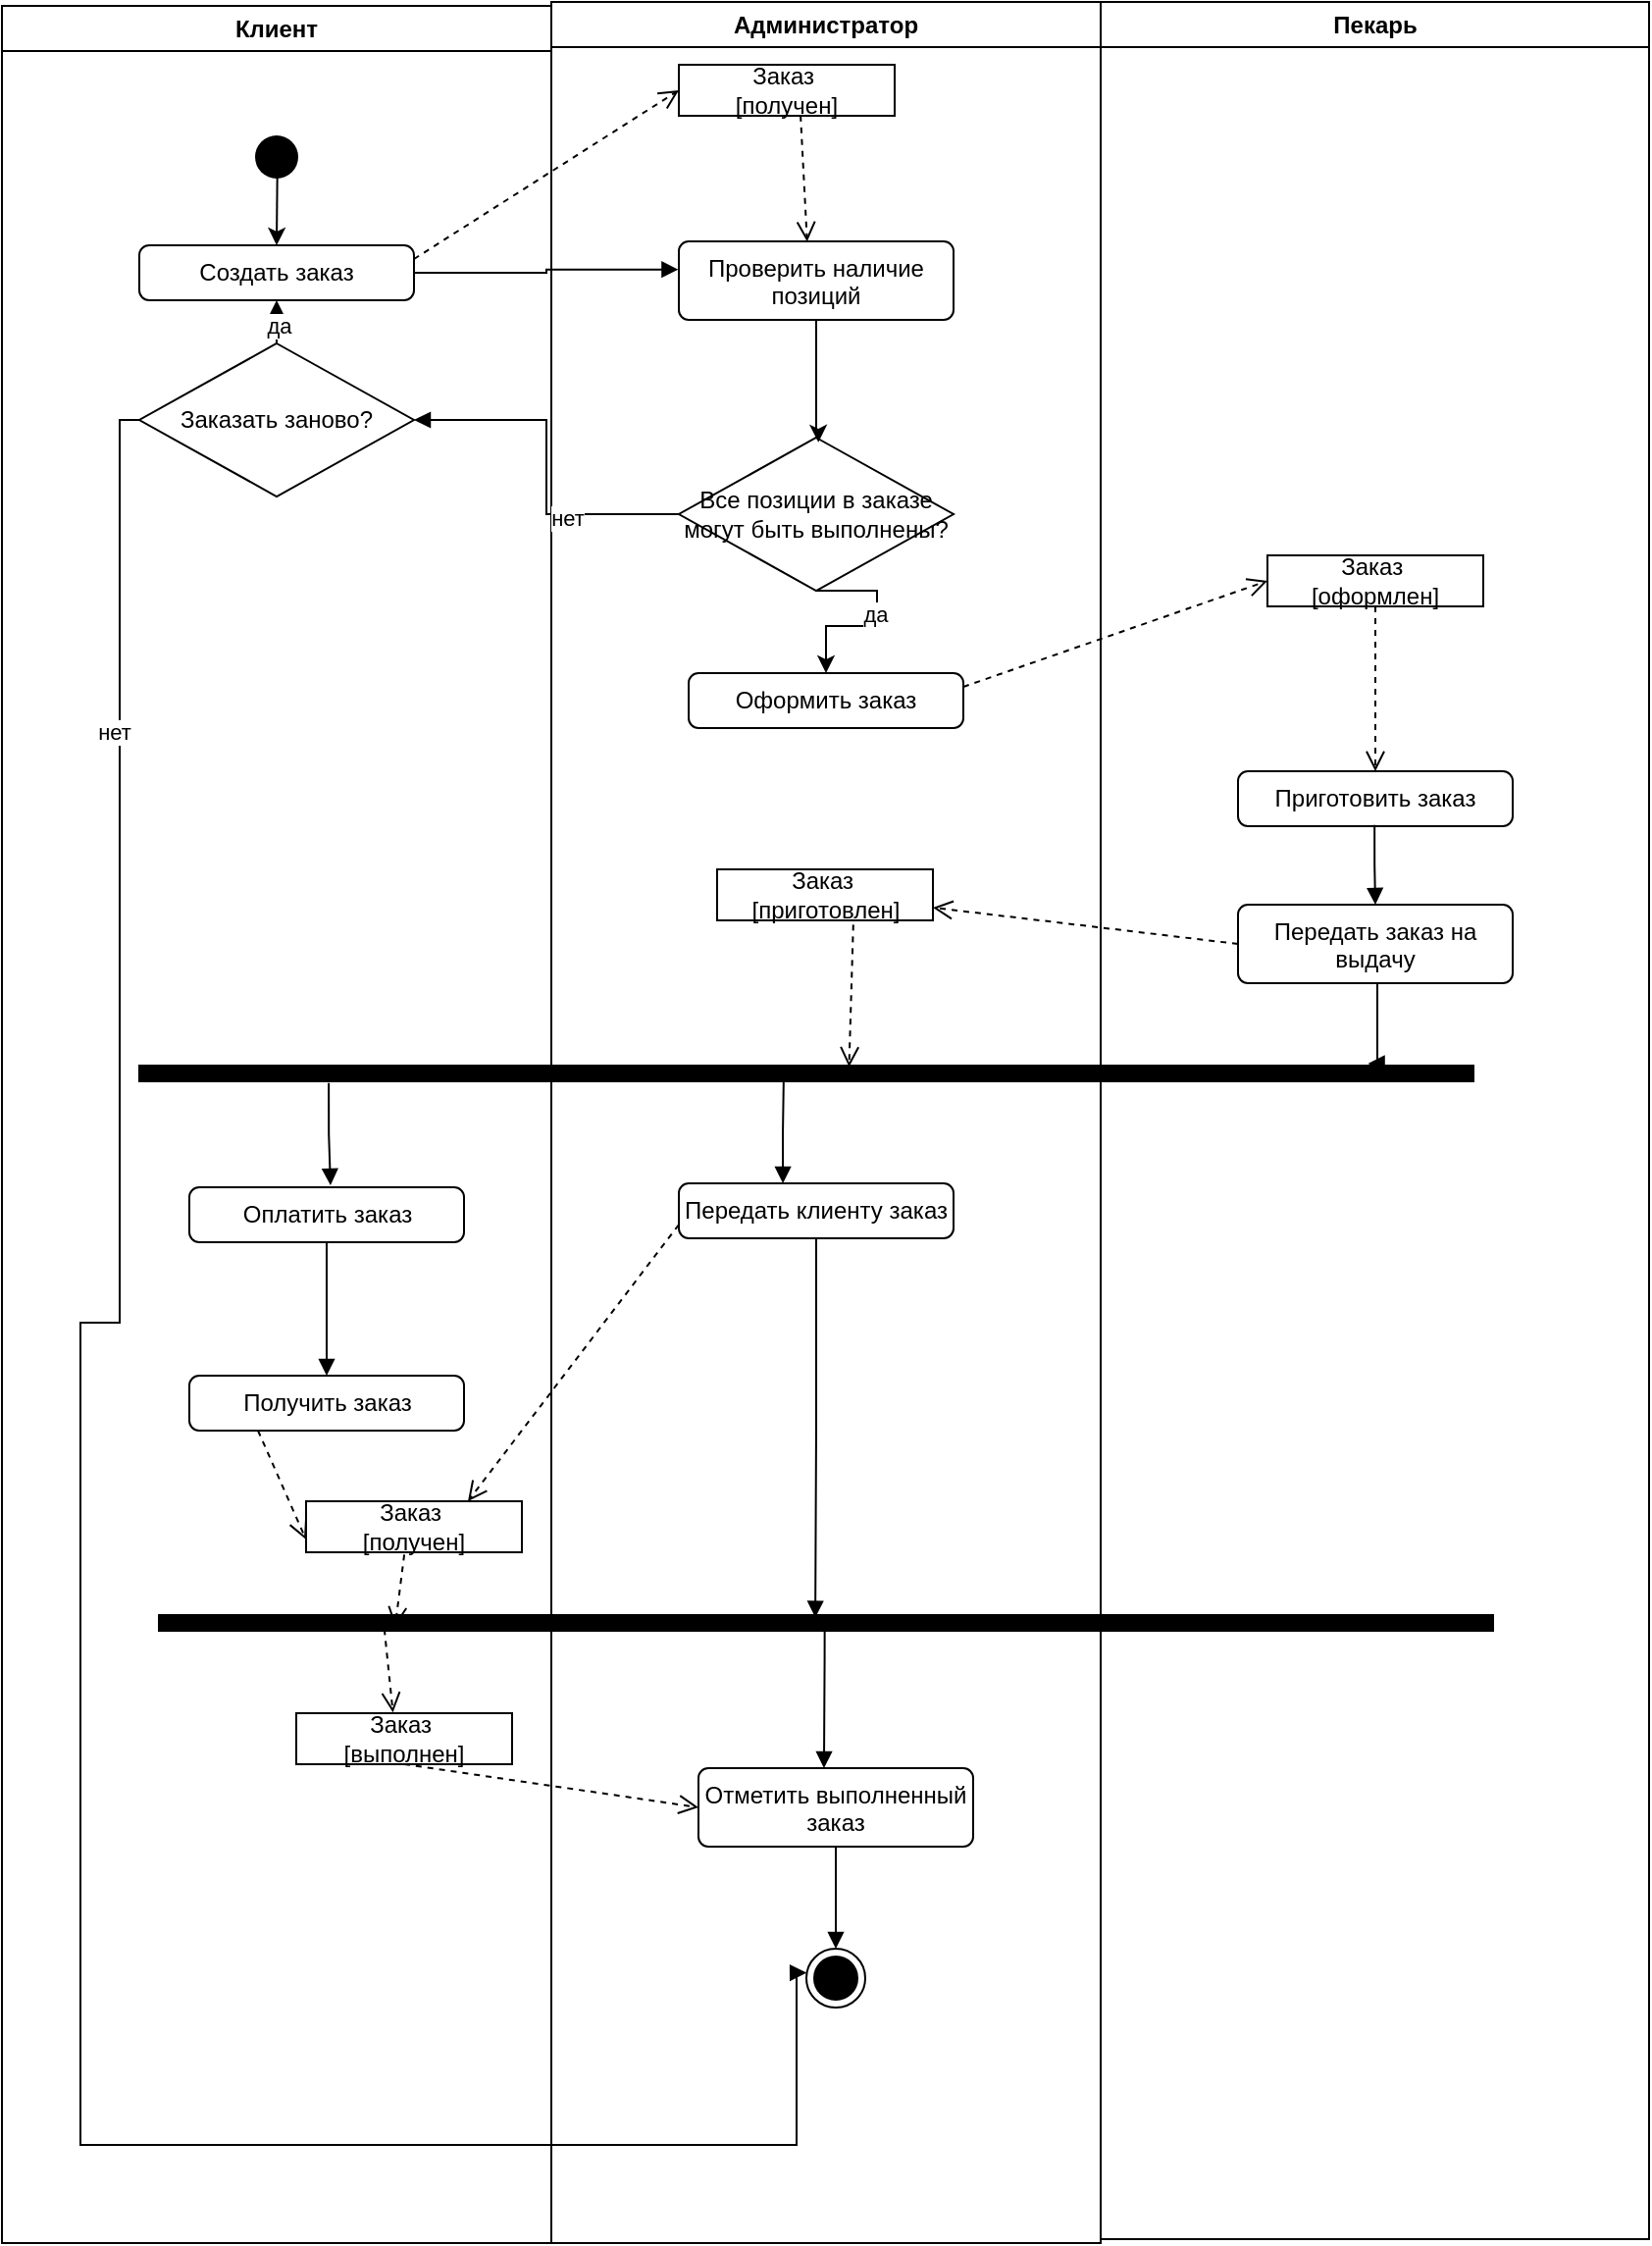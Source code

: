 <mxfile version="24.6.4" type="device">
  <diagram name="Page-1" id="e7e014a7-5840-1c2e-5031-d8a46d1fe8dd">
    <mxGraphModel dx="1002" dy="567" grid="1" gridSize="10" guides="1" tooltips="1" connect="1" arrows="1" fold="1" page="1" pageScale="1" pageWidth="1169" pageHeight="826" background="none" math="0" shadow="0">
      <root>
        <mxCell id="0" />
        <mxCell id="1" parent="0" />
        <mxCell id="2" value="Клиент" style="swimlane;whiteSpace=wrap;rounded=0;" parent="1" vertex="1">
          <mxGeometry x="160" y="130" width="280" height="1140" as="geometry" />
        </mxCell>
        <mxCell id="orcu1h9Cc3-LXS-dzeMS-68" value="" style="edgeStyle=orthogonalEdgeStyle;rounded=0;orthogonalLoop=1;jettySize=auto;html=1;exitX=0.511;exitY=0.825;exitDx=0;exitDy=0;exitPerimeter=0;entryX=0.5;entryY=0;entryDx=0;entryDy=0;" edge="1" parent="2" source="orcu1h9Cc3-LXS-dzeMS-42" target="orcu1h9Cc3-LXS-dzeMS-53">
          <mxGeometry relative="1" as="geometry" />
        </mxCell>
        <mxCell id="orcu1h9Cc3-LXS-dzeMS-42" value="" style="ellipse;html=1;shape=endState;fillColor=#000000;strokeColor=none;" vertex="1" parent="2">
          <mxGeometry x="125" y="62" width="30" height="30" as="geometry" />
        </mxCell>
        <mxCell id="orcu1h9Cc3-LXS-dzeMS-53" value="Создать заказ" style="html=1;align=center;verticalAlign=top;rounded=1;absoluteArcSize=1;arcSize=10;dashed=0;whiteSpace=wrap;" vertex="1" parent="2">
          <mxGeometry x="70" y="122" width="140" height="28" as="geometry" />
        </mxCell>
        <mxCell id="orcu1h9Cc3-LXS-dzeMS-76" value="Заказать заново?" style="rhombus;whiteSpace=wrap;html=1;" vertex="1" parent="2">
          <mxGeometry x="70" y="172" width="140" height="78" as="geometry" />
        </mxCell>
        <mxCell id="orcu1h9Cc3-LXS-dzeMS-79" value="" style="edgeStyle=orthogonalEdgeStyle;rounded=0;orthogonalLoop=1;jettySize=auto;html=1;exitX=0.5;exitY=0;exitDx=0;exitDy=0;entryX=0.5;entryY=1;entryDx=0;entryDy=0;" edge="1" parent="2" source="orcu1h9Cc3-LXS-dzeMS-76" target="orcu1h9Cc3-LXS-dzeMS-53">
          <mxGeometry relative="1" as="geometry">
            <mxPoint x="150" y="97" as="sourcePoint" />
            <mxPoint x="150" y="132" as="targetPoint" />
          </mxGeometry>
        </mxCell>
        <mxCell id="orcu1h9Cc3-LXS-dzeMS-80" value="да" style="edgeLabel;html=1;align=center;verticalAlign=middle;resizable=0;points=[];" vertex="1" connectable="0" parent="orcu1h9Cc3-LXS-dzeMS-79">
          <mxGeometry x="-0.182" y="-1" relative="1" as="geometry">
            <mxPoint as="offset" />
          </mxGeometry>
        </mxCell>
        <mxCell id="orcu1h9Cc3-LXS-dzeMS-92" value="Оплатить заказ" style="html=1;align=center;verticalAlign=top;rounded=1;absoluteArcSize=1;arcSize=10;dashed=0;whiteSpace=wrap;" vertex="1" parent="2">
          <mxGeometry x="95.5" y="602" width="140" height="28" as="geometry" />
        </mxCell>
        <mxCell id="orcu1h9Cc3-LXS-dzeMS-98" value="Заказ&amp;nbsp;&lt;div&gt;[получен]&lt;/div&gt;" style="html=1;whiteSpace=wrap;" vertex="1" parent="2">
          <mxGeometry x="155" y="762" width="110" height="26" as="geometry" />
        </mxCell>
        <mxCell id="orcu1h9Cc3-LXS-dzeMS-99" value="" style="endArrow=block;endFill=1;html=1;edgeStyle=orthogonalEdgeStyle;align=left;verticalAlign=top;rounded=0;exitX=0.5;exitY=1;exitDx=0;exitDy=0;entryX=0.5;entryY=0;entryDx=0;entryDy=0;" edge="1" parent="2" source="orcu1h9Cc3-LXS-dzeMS-92" target="orcu1h9Cc3-LXS-dzeMS-100">
          <mxGeometry x="-1" relative="1" as="geometry">
            <mxPoint x="165.31" y="642" as="sourcePoint" />
            <mxPoint x="165.31" y="692" as="targetPoint" />
          </mxGeometry>
        </mxCell>
        <mxCell id="orcu1h9Cc3-LXS-dzeMS-100" value="Получить заказ" style="html=1;align=center;verticalAlign=top;rounded=1;absoluteArcSize=1;arcSize=10;dashed=0;whiteSpace=wrap;" vertex="1" parent="2">
          <mxGeometry x="95.5" y="698" width="140" height="28" as="geometry" />
        </mxCell>
        <mxCell id="orcu1h9Cc3-LXS-dzeMS-102" value="" style="html=1;verticalAlign=bottom;endArrow=open;dashed=1;endSize=8;curved=0;rounded=0;exitX=0.25;exitY=1;exitDx=0;exitDy=0;entryX=0;entryY=0.75;entryDx=0;entryDy=0;" edge="1" parent="2" source="orcu1h9Cc3-LXS-dzeMS-100" target="orcu1h9Cc3-LXS-dzeMS-98">
          <mxGeometry relative="1" as="geometry">
            <mxPoint x="127" y="738.5" as="sourcePoint" />
            <mxPoint x="125" y="811.5" as="targetPoint" />
          </mxGeometry>
        </mxCell>
        <mxCell id="orcu1h9Cc3-LXS-dzeMS-117" value="Заказ&amp;nbsp;&lt;div&gt;[выполнен]&lt;/div&gt;" style="html=1;whiteSpace=wrap;" vertex="1" parent="2">
          <mxGeometry x="150" y="870" width="110" height="26" as="geometry" />
        </mxCell>
        <mxCell id="3" value="Администратор" style="swimlane;whiteSpace=wrap" parent="1" vertex="1">
          <mxGeometry x="440" y="128" width="280" height="1142" as="geometry" />
        </mxCell>
        <mxCell id="orcu1h9Cc3-LXS-dzeMS-57" value="Заказ&amp;nbsp;&lt;div&gt;[получен]&lt;/div&gt;" style="html=1;whiteSpace=wrap;" vertex="1" parent="3">
          <mxGeometry x="65" y="32" width="110" height="26" as="geometry" />
        </mxCell>
        <mxCell id="orcu1h9Cc3-LXS-dzeMS-62" value="" style="html=1;verticalAlign=bottom;endArrow=open;dashed=1;endSize=8;curved=0;rounded=0;exitX=0.564;exitY=0.997;exitDx=0;exitDy=0;exitPerimeter=0;entryX=0.467;entryY=0.003;entryDx=0;entryDy=0;entryPerimeter=0;" edge="1" parent="3" source="orcu1h9Cc3-LXS-dzeMS-57" target="orcu1h9Cc3-LXS-dzeMS-83">
          <mxGeometry relative="1" as="geometry">
            <mxPoint x="125" y="112" as="sourcePoint" />
            <mxPoint x="125" y="92" as="targetPoint" />
          </mxGeometry>
        </mxCell>
        <mxCell id="orcu1h9Cc3-LXS-dzeMS-69" value="Все позиции в заказе могут быть выполнены?" style="rhombus;whiteSpace=wrap;html=1;" vertex="1" parent="3">
          <mxGeometry x="65" y="222" width="140" height="78" as="geometry" />
        </mxCell>
        <mxCell id="orcu1h9Cc3-LXS-dzeMS-83" value="Проверить наличие позиций" style="html=1;align=center;verticalAlign=top;rounded=1;absoluteArcSize=1;arcSize=10;dashed=0;whiteSpace=wrap;" vertex="1" parent="3">
          <mxGeometry x="65" y="122" width="140" height="40" as="geometry" />
        </mxCell>
        <mxCell id="orcu1h9Cc3-LXS-dzeMS-84" value="" style="edgeStyle=orthogonalEdgeStyle;rounded=0;orthogonalLoop=1;jettySize=auto;html=1;exitX=0.5;exitY=1;exitDx=0;exitDy=0;entryX=0.508;entryY=0.031;entryDx=0;entryDy=0;entryPerimeter=0;" edge="1" parent="3" source="orcu1h9Cc3-LXS-dzeMS-83" target="orcu1h9Cc3-LXS-dzeMS-69">
          <mxGeometry relative="1" as="geometry">
            <mxPoint x="133.25" y="162.0" as="sourcePoint" />
            <mxPoint x="136.75" y="219.56" as="targetPoint" />
            <Array as="points">
              <mxPoint x="135" y="220" />
              <mxPoint x="136" y="220" />
            </Array>
          </mxGeometry>
        </mxCell>
        <mxCell id="orcu1h9Cc3-LXS-dzeMS-85" value="Оформить заказ" style="html=1;align=center;verticalAlign=top;rounded=1;absoluteArcSize=1;arcSize=10;dashed=0;whiteSpace=wrap;" vertex="1" parent="3">
          <mxGeometry x="70" y="342" width="140" height="28" as="geometry" />
        </mxCell>
        <mxCell id="orcu1h9Cc3-LXS-dzeMS-86" value="" style="edgeStyle=orthogonalEdgeStyle;rounded=0;orthogonalLoop=1;jettySize=auto;html=1;exitX=0.5;exitY=1;exitDx=0;exitDy=0;entryX=0.5;entryY=0;entryDx=0;entryDy=0;" edge="1" parent="3" source="orcu1h9Cc3-LXS-dzeMS-69" target="orcu1h9Cc3-LXS-dzeMS-85">
          <mxGeometry relative="1" as="geometry">
            <mxPoint x="140" y="300" as="sourcePoint" />
            <mxPoint x="140" y="335" as="targetPoint" />
            <Array as="points">
              <mxPoint x="166" y="300" />
              <mxPoint x="166" y="318" />
              <mxPoint x="140" y="318" />
            </Array>
          </mxGeometry>
        </mxCell>
        <mxCell id="orcu1h9Cc3-LXS-dzeMS-96" value="да" style="edgeLabel;html=1;align=center;verticalAlign=middle;resizable=0;points=[];" vertex="1" connectable="0" parent="orcu1h9Cc3-LXS-dzeMS-86">
          <mxGeometry x="-0.144" y="-1" relative="1" as="geometry">
            <mxPoint as="offset" />
          </mxGeometry>
        </mxCell>
        <mxCell id="orcu1h9Cc3-LXS-dzeMS-88" value="Заказ&amp;nbsp;&lt;div&gt;[приготовлен]&lt;/div&gt;" style="html=1;whiteSpace=wrap;" vertex="1" parent="3">
          <mxGeometry x="84.5" y="442" width="110" height="26" as="geometry" />
        </mxCell>
        <mxCell id="orcu1h9Cc3-LXS-dzeMS-89" value="" style="shape=partialRectangle;html=1;top=1;align=left;fillColor=#000000;" vertex="1" parent="3">
          <mxGeometry x="-210" y="542" width="680" height="8" as="geometry" />
        </mxCell>
        <mxCell id="orcu1h9Cc3-LXS-dzeMS-91" value="" style="endArrow=block;endFill=1;html=1;edgeStyle=orthogonalEdgeStyle;align=left;verticalAlign=top;rounded=0;exitX=0.483;exitY=0.935;exitDx=0;exitDy=0;exitPerimeter=0;entryX=0.379;entryY=0.001;entryDx=0;entryDy=0;entryPerimeter=0;" edge="1" parent="3" source="orcu1h9Cc3-LXS-dzeMS-89" target="orcu1h9Cc3-LXS-dzeMS-93">
          <mxGeometry x="-1" relative="1" as="geometry">
            <mxPoint x="114.51" y="550.002" as="sourcePoint" />
            <mxPoint x="118.41" y="603.13" as="targetPoint" />
            <Array as="points">
              <mxPoint x="118" y="551" />
              <mxPoint x="118" y="551" />
              <mxPoint x="118" y="577" />
            </Array>
          </mxGeometry>
        </mxCell>
        <mxCell id="orcu1h9Cc3-LXS-dzeMS-93" value="Передать клиенту заказ" style="html=1;align=center;verticalAlign=top;rounded=1;absoluteArcSize=1;arcSize=10;dashed=0;whiteSpace=wrap;" vertex="1" parent="3">
          <mxGeometry x="65" y="602" width="140" height="28" as="geometry" />
        </mxCell>
        <mxCell id="orcu1h9Cc3-LXS-dzeMS-97" value="" style="html=1;verticalAlign=bottom;endArrow=open;dashed=1;endSize=8;curved=0;rounded=0;exitX=0.631;exitY=1.084;exitDx=0;exitDy=0;exitPerimeter=0;entryX=0.532;entryY=0.081;entryDx=0;entryDy=0;entryPerimeter=0;" edge="1" parent="3" source="orcu1h9Cc3-LXS-dzeMS-88" target="orcu1h9Cc3-LXS-dzeMS-89">
          <mxGeometry relative="1" as="geometry">
            <mxPoint x="355" y="422" as="sourcePoint" />
            <mxPoint x="205" y="472" as="targetPoint" />
          </mxGeometry>
        </mxCell>
        <mxCell id="orcu1h9Cc3-LXS-dzeMS-103" value="" style="shape=partialRectangle;html=1;top=1;align=left;fillColor=#000000;" vertex="1" parent="3">
          <mxGeometry x="-200" y="822" width="680" height="8" as="geometry" />
        </mxCell>
        <mxCell id="orcu1h9Cc3-LXS-dzeMS-104" value="" style="endArrow=block;endFill=1;html=1;edgeStyle=orthogonalEdgeStyle;align=left;verticalAlign=top;rounded=0;exitX=0.5;exitY=1;exitDx=0;exitDy=0;entryX=0.492;entryY=0.163;entryDx=0;entryDy=0;entryPerimeter=0;" edge="1" parent="3" source="orcu1h9Cc3-LXS-dzeMS-93" target="orcu1h9Cc3-LXS-dzeMS-103">
          <mxGeometry x="-1" relative="1" as="geometry">
            <mxPoint x="134.62" y="642" as="sourcePoint" />
            <mxPoint x="134.62" y="765" as="targetPoint" />
            <Array as="points" />
          </mxGeometry>
        </mxCell>
        <mxCell id="orcu1h9Cc3-LXS-dzeMS-111" value="" style="endArrow=block;endFill=1;html=1;edgeStyle=orthogonalEdgeStyle;align=left;verticalAlign=top;rounded=0;exitX=0.499;exitY=1.009;exitDx=0;exitDy=0;exitPerimeter=0;entryX=0.457;entryY=0;entryDx=0;entryDy=0;entryPerimeter=0;" edge="1" parent="3" source="orcu1h9Cc3-LXS-dzeMS-103" target="orcu1h9Cc3-LXS-dzeMS-115">
          <mxGeometry x="-1" relative="1" as="geometry">
            <mxPoint x="139" y="842" as="sourcePoint" />
            <mxPoint x="139.99" y="902" as="targetPoint" />
            <Array as="points">
              <mxPoint x="139" y="844" />
              <mxPoint x="139" y="844" />
            </Array>
          </mxGeometry>
        </mxCell>
        <mxCell id="orcu1h9Cc3-LXS-dzeMS-115" value="Отметить выполненный заказ" style="html=1;align=center;verticalAlign=top;rounded=1;absoluteArcSize=1;arcSize=10;dashed=0;whiteSpace=wrap;" vertex="1" parent="3">
          <mxGeometry x="75" y="900" width="140" height="40" as="geometry" />
        </mxCell>
        <mxCell id="orcu1h9Cc3-LXS-dzeMS-119" value="" style="endArrow=block;endFill=1;html=1;edgeStyle=orthogonalEdgeStyle;align=left;verticalAlign=top;rounded=0;exitX=0.5;exitY=1;exitDx=0;exitDy=0;entryX=0.5;entryY=0;entryDx=0;entryDy=0;" edge="1" parent="3" source="orcu1h9Cc3-LXS-dzeMS-115" target="orcu1h9Cc3-LXS-dzeMS-120">
          <mxGeometry x="-1" relative="1" as="geometry">
            <mxPoint x="144.68" y="952" as="sourcePoint" />
            <mxPoint x="145" y="982" as="targetPoint" />
            <Array as="points" />
          </mxGeometry>
        </mxCell>
        <mxCell id="orcu1h9Cc3-LXS-dzeMS-120" value="" style="ellipse;html=1;shape=endState;fillColor=#000000;strokeColor=#000000;" vertex="1" parent="3">
          <mxGeometry x="130" y="992" width="30" height="30" as="geometry" />
        </mxCell>
        <mxCell id="4" value="Пекарь" style="swimlane;whiteSpace=wrap" parent="3" vertex="1">
          <mxGeometry x="280" width="279.5" height="1140" as="geometry" />
        </mxCell>
        <mxCell id="orcu1h9Cc3-LXS-dzeMS-65" value="Заказ&amp;nbsp;&lt;div&gt;[оформлен]&lt;/div&gt;" style="html=1;whiteSpace=wrap;" vertex="1" parent="4">
          <mxGeometry x="85" y="282" width="110" height="26" as="geometry" />
        </mxCell>
        <mxCell id="orcu1h9Cc3-LXS-dzeMS-66" value="Приготовить заказ" style="html=1;align=center;verticalAlign=top;rounded=1;absoluteArcSize=1;arcSize=10;dashed=0;whiteSpace=wrap;" vertex="1" parent="4">
          <mxGeometry x="70" y="392" width="140" height="28" as="geometry" />
        </mxCell>
        <mxCell id="orcu1h9Cc3-LXS-dzeMS-67" value="" style="html=1;verticalAlign=bottom;endArrow=open;dashed=1;endSize=8;curved=0;rounded=0;entryX=0.5;entryY=0;entryDx=0;entryDy=0;exitX=0.5;exitY=1;exitDx=0;exitDy=0;" edge="1" parent="4" source="orcu1h9Cc3-LXS-dzeMS-65" target="orcu1h9Cc3-LXS-dzeMS-66">
          <mxGeometry relative="1" as="geometry">
            <mxPoint x="145.5" y="112" as="sourcePoint" />
            <mxPoint x="139.76" y="126" as="targetPoint" />
          </mxGeometry>
        </mxCell>
        <mxCell id="orcu1h9Cc3-LXS-dzeMS-106" value="Передать заказ на выдачу" style="html=1;align=center;verticalAlign=top;rounded=1;absoluteArcSize=1;arcSize=10;dashed=0;whiteSpace=wrap;" vertex="1" parent="4">
          <mxGeometry x="70" y="460" width="140" height="40" as="geometry" />
        </mxCell>
        <mxCell id="orcu1h9Cc3-LXS-dzeMS-107" value="" style="endArrow=block;endFill=1;html=1;edgeStyle=orthogonalEdgeStyle;align=left;verticalAlign=top;rounded=0;exitX=0.497;exitY=0.977;exitDx=0;exitDy=0;exitPerimeter=0;entryX=0.5;entryY=0;entryDx=0;entryDy=0;" edge="1" parent="4" source="orcu1h9Cc3-LXS-dzeMS-66" target="orcu1h9Cc3-LXS-dzeMS-106">
          <mxGeometry x="-1" relative="1" as="geometry">
            <mxPoint x="139.63" y="420" as="sourcePoint" />
            <mxPoint x="139.63" y="473" as="targetPoint" />
            <Array as="points" />
          </mxGeometry>
        </mxCell>
        <mxCell id="orcu1h9Cc3-LXS-dzeMS-110" value="" style="endArrow=block;endFill=1;html=1;edgeStyle=orthogonalEdgeStyle;align=left;verticalAlign=top;rounded=0;exitX=0.497;exitY=0.977;exitDx=0;exitDy=0;exitPerimeter=0;entryX=0.921;entryY=-0.124;entryDx=0;entryDy=0;entryPerimeter=0;" edge="1" parent="4" target="orcu1h9Cc3-LXS-dzeMS-89">
          <mxGeometry x="-1" relative="1" as="geometry">
            <mxPoint x="139.81" y="500" as="sourcePoint" />
            <mxPoint x="160" y="522" as="targetPoint" />
            <Array as="points">
              <mxPoint x="141" y="500" />
              <mxPoint x="141" y="512" />
              <mxPoint x="141" y="512" />
            </Array>
          </mxGeometry>
        </mxCell>
        <mxCell id="orcu1h9Cc3-LXS-dzeMS-63" value="" style="html=1;verticalAlign=bottom;endArrow=open;dashed=1;endSize=8;curved=0;rounded=0;entryX=0;entryY=0.5;entryDx=0;entryDy=0;exitX=1;exitY=0.25;exitDx=0;exitDy=0;" edge="1" parent="3" source="orcu1h9Cc3-LXS-dzeMS-85" target="orcu1h9Cc3-LXS-dzeMS-65">
          <mxGeometry relative="1" as="geometry">
            <mxPoint x="240" y="142" as="sourcePoint" />
            <mxPoint x="315" y="102" as="targetPoint" />
          </mxGeometry>
        </mxCell>
        <mxCell id="orcu1h9Cc3-LXS-dzeMS-87" value="" style="html=1;verticalAlign=bottom;endArrow=open;dashed=1;endSize=8;curved=0;rounded=0;exitX=0;exitY=0.5;exitDx=0;exitDy=0;entryX=1;entryY=0.75;entryDx=0;entryDy=0;" edge="1" parent="3" source="orcu1h9Cc3-LXS-dzeMS-106" target="orcu1h9Cc3-LXS-dzeMS-88">
          <mxGeometry relative="1" as="geometry">
            <mxPoint x="345.5" y="412" as="sourcePoint" />
            <mxPoint x="220" y="452" as="targetPoint" />
          </mxGeometry>
        </mxCell>
        <mxCell id="orcu1h9Cc3-LXS-dzeMS-55" value="" style="html=1;verticalAlign=bottom;endArrow=open;dashed=1;endSize=8;curved=0;rounded=0;exitX=1;exitY=0.25;exitDx=0;exitDy=0;entryX=0;entryY=0.5;entryDx=0;entryDy=0;" edge="1" parent="1" source="orcu1h9Cc3-LXS-dzeMS-53" target="orcu1h9Cc3-LXS-dzeMS-57">
          <mxGeometry relative="1" as="geometry">
            <mxPoint x="454.5" y="90" as="sourcePoint" />
            <mxPoint x="490" y="220" as="targetPoint" />
          </mxGeometry>
        </mxCell>
        <mxCell id="orcu1h9Cc3-LXS-dzeMS-60" value="" style="endArrow=block;endFill=1;html=1;edgeStyle=orthogonalEdgeStyle;align=left;verticalAlign=top;rounded=0;exitX=1;exitY=0.5;exitDx=0;exitDy=0;entryX=-0.002;entryY=0.359;entryDx=0;entryDy=0;entryPerimeter=0;" edge="1" parent="1" source="orcu1h9Cc3-LXS-dzeMS-53" target="orcu1h9Cc3-LXS-dzeMS-83">
          <mxGeometry x="-1" relative="1" as="geometry">
            <mxPoint x="350" y="220" as="sourcePoint" />
            <mxPoint x="510" y="270" as="targetPoint" />
          </mxGeometry>
        </mxCell>
        <mxCell id="orcu1h9Cc3-LXS-dzeMS-77" value="" style="endArrow=block;endFill=1;html=1;edgeStyle=orthogonalEdgeStyle;align=left;verticalAlign=top;rounded=0;exitX=0;exitY=0.5;exitDx=0;exitDy=0;entryX=1;entryY=0.5;entryDx=0;entryDy=0;" edge="1" parent="1" source="orcu1h9Cc3-LXS-dzeMS-69" target="orcu1h9Cc3-LXS-dzeMS-76">
          <mxGeometry x="-1" relative="1" as="geometry">
            <mxPoint x="385" y="274" as="sourcePoint" />
            <mxPoint x="510" y="274" as="targetPoint" />
          </mxGeometry>
        </mxCell>
        <mxCell id="orcu1h9Cc3-LXS-dzeMS-78" value="нет" style="edgeLabel;html=1;align=center;verticalAlign=middle;resizable=0;points=[];" vertex="1" connectable="0" parent="orcu1h9Cc3-LXS-dzeMS-77">
          <mxGeometry x="-0.378" y="2" relative="1" as="geometry">
            <mxPoint as="offset" />
          </mxGeometry>
        </mxCell>
        <mxCell id="orcu1h9Cc3-LXS-dzeMS-90" value="" style="endArrow=block;endFill=1;html=1;edgeStyle=orthogonalEdgeStyle;align=left;verticalAlign=top;rounded=0;exitX=0.142;exitY=1.114;exitDx=0;exitDy=0;exitPerimeter=0;entryX=0.514;entryY=-0.036;entryDx=0;entryDy=0;entryPerimeter=0;" edge="1" parent="1" source="orcu1h9Cc3-LXS-dzeMS-89" target="orcu1h9Cc3-LXS-dzeMS-92">
          <mxGeometry x="-1" relative="1" as="geometry">
            <mxPoint x="289.5" y="700" as="sourcePoint" />
            <mxPoint x="332" y="710" as="targetPoint" />
          </mxGeometry>
        </mxCell>
        <mxCell id="orcu1h9Cc3-LXS-dzeMS-101" value="" style="html=1;verticalAlign=bottom;endArrow=open;dashed=1;endSize=8;curved=0;rounded=0;exitX=0;exitY=0.75;exitDx=0;exitDy=0;entryX=0.75;entryY=0;entryDx=0;entryDy=0;" edge="1" parent="1" source="orcu1h9Cc3-LXS-dzeMS-93" target="orcu1h9Cc3-LXS-dzeMS-98">
          <mxGeometry relative="1" as="geometry">
            <mxPoint x="545.5" y="826" as="sourcePoint" />
            <mxPoint x="395.5" y="875" as="targetPoint" />
          </mxGeometry>
        </mxCell>
        <mxCell id="orcu1h9Cc3-LXS-dzeMS-105" value="" style="html=1;verticalAlign=bottom;endArrow=open;dashed=1;endSize=8;curved=0;rounded=0;exitX=0.455;exitY=1.046;exitDx=0;exitDy=0;entryX=0.177;entryY=0.75;entryDx=0;entryDy=0;entryPerimeter=0;exitPerimeter=0;" edge="1" parent="1" source="orcu1h9Cc3-LXS-dzeMS-98" target="orcu1h9Cc3-LXS-dzeMS-103">
          <mxGeometry relative="1" as="geometry">
            <mxPoint x="301" y="866" as="sourcePoint" />
            <mxPoint x="325" y="922" as="targetPoint" />
          </mxGeometry>
        </mxCell>
        <mxCell id="orcu1h9Cc3-LXS-dzeMS-116" value="" style="html=1;verticalAlign=bottom;endArrow=open;dashed=1;endSize=8;curved=0;rounded=0;exitX=0.169;exitY=0.905;exitDx=0;exitDy=0;entryX=0.448;entryY=-0.014;entryDx=0;entryDy=0;entryPerimeter=0;exitPerimeter=0;" edge="1" parent="1" source="orcu1h9Cc3-LXS-dzeMS-103" target="orcu1h9Cc3-LXS-dzeMS-117">
          <mxGeometry relative="1" as="geometry">
            <mxPoint x="360" y="960" as="sourcePoint" />
            <mxPoint x="360" y="997" as="targetPoint" />
          </mxGeometry>
        </mxCell>
        <mxCell id="orcu1h9Cc3-LXS-dzeMS-118" value="" style="html=1;verticalAlign=bottom;endArrow=open;dashed=1;endSize=8;curved=0;rounded=0;exitX=0.5;exitY=1;exitDx=0;exitDy=0;entryX=0;entryY=0.5;entryDx=0;entryDy=0;" edge="1" parent="1" source="orcu1h9Cc3-LXS-dzeMS-117" target="orcu1h9Cc3-LXS-dzeMS-115">
          <mxGeometry relative="1" as="geometry">
            <mxPoint x="370.5" y="1040" as="sourcePoint" />
            <mxPoint x="395.5" y="1096" as="targetPoint" />
          </mxGeometry>
        </mxCell>
        <mxCell id="orcu1h9Cc3-LXS-dzeMS-121" value="" style="endArrow=block;endFill=1;html=1;edgeStyle=orthogonalEdgeStyle;align=left;verticalAlign=top;rounded=0;exitX=0;exitY=0.5;exitDx=0;exitDy=0;entryX=0.003;entryY=0.409;entryDx=0;entryDy=0;entryPerimeter=0;" edge="1" parent="1" source="orcu1h9Cc3-LXS-dzeMS-76" target="orcu1h9Cc3-LXS-dzeMS-120">
          <mxGeometry x="-1" relative="1" as="geometry">
            <mxPoint x="200" y="370" as="sourcePoint" />
            <mxPoint x="510" y="1140" as="targetPoint" />
            <Array as="points">
              <mxPoint x="220" y="341" />
              <mxPoint x="220" y="801" />
              <mxPoint x="200" y="801" />
              <mxPoint x="200" y="1220" />
              <mxPoint x="565" y="1220" />
              <mxPoint x="565" y="1132" />
            </Array>
          </mxGeometry>
        </mxCell>
        <mxCell id="orcu1h9Cc3-LXS-dzeMS-122" value="нет" style="edgeLabel;html=1;align=center;verticalAlign=middle;resizable=0;points=[];" vertex="1" connectable="0" parent="orcu1h9Cc3-LXS-dzeMS-121">
          <mxGeometry x="-0.753" y="-3" relative="1" as="geometry">
            <mxPoint as="offset" />
          </mxGeometry>
        </mxCell>
      </root>
    </mxGraphModel>
  </diagram>
</mxfile>
